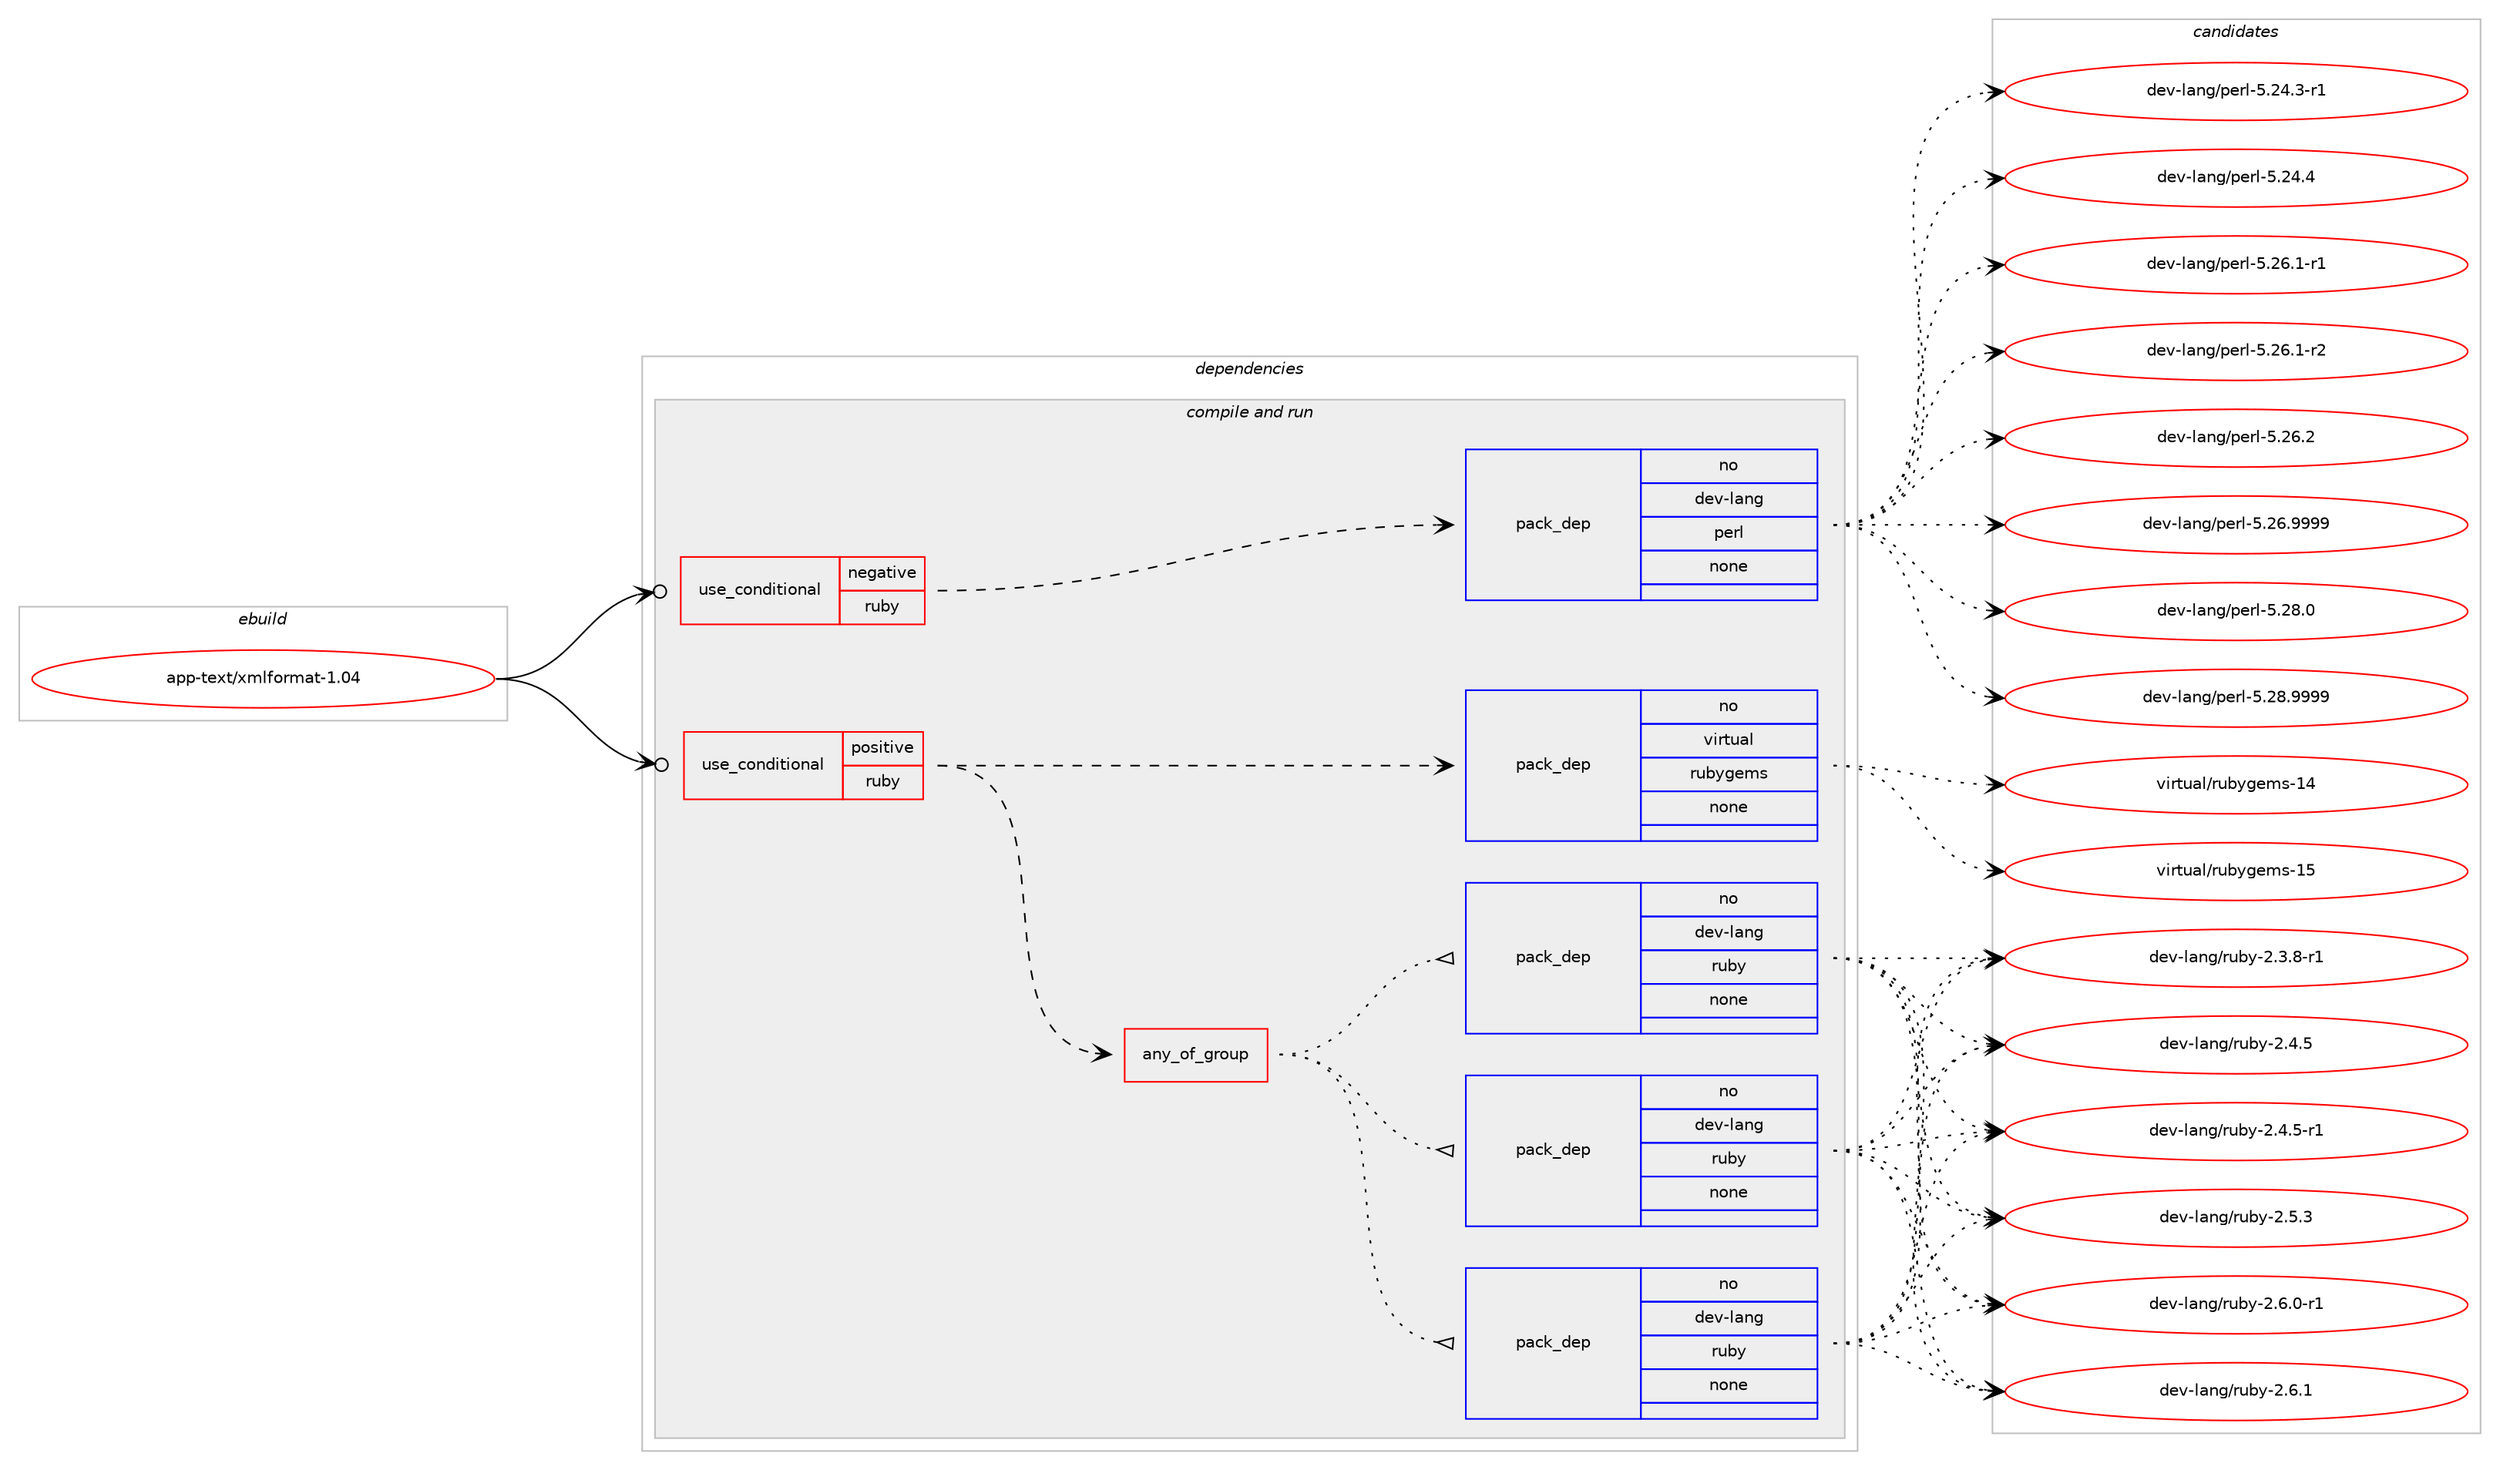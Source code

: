 digraph prolog {

# *************
# Graph options
# *************

newrank=true;
concentrate=true;
compound=true;
graph [rankdir=LR,fontname=Helvetica,fontsize=10,ranksep=1.5];#, ranksep=2.5, nodesep=0.2];
edge  [arrowhead=vee];
node  [fontname=Helvetica,fontsize=10];

# **********
# The ebuild
# **********

subgraph cluster_leftcol {
color=gray;
rank=same;
label=<<i>ebuild</i>>;
id [label="app-text/xmlformat-1.04", color=red, width=4, href="../app-text/xmlformat-1.04.svg"];
}

# ****************
# The dependencies
# ****************

subgraph cluster_midcol {
color=gray;
label=<<i>dependencies</i>>;
subgraph cluster_compile {
fillcolor="#eeeeee";
style=filled;
label=<<i>compile</i>>;
}
subgraph cluster_compileandrun {
fillcolor="#eeeeee";
style=filled;
label=<<i>compile and run</i>>;
subgraph cond356334 {
dependency1313566 [label=<<TABLE BORDER="0" CELLBORDER="1" CELLSPACING="0" CELLPADDING="4"><TR><TD ROWSPAN="3" CELLPADDING="10">use_conditional</TD></TR><TR><TD>negative</TD></TR><TR><TD>ruby</TD></TR></TABLE>>, shape=none, color=red];
subgraph pack936659 {
dependency1313567 [label=<<TABLE BORDER="0" CELLBORDER="1" CELLSPACING="0" CELLPADDING="4" WIDTH="220"><TR><TD ROWSPAN="6" CELLPADDING="30">pack_dep</TD></TR><TR><TD WIDTH="110">no</TD></TR><TR><TD>dev-lang</TD></TR><TR><TD>perl</TD></TR><TR><TD>none</TD></TR><TR><TD></TD></TR></TABLE>>, shape=none, color=blue];
}
dependency1313566:e -> dependency1313567:w [weight=20,style="dashed",arrowhead="vee"];
}
id:e -> dependency1313566:w [weight=20,style="solid",arrowhead="odotvee"];
subgraph cond356335 {
dependency1313568 [label=<<TABLE BORDER="0" CELLBORDER="1" CELLSPACING="0" CELLPADDING="4"><TR><TD ROWSPAN="3" CELLPADDING="10">use_conditional</TD></TR><TR><TD>positive</TD></TR><TR><TD>ruby</TD></TR></TABLE>>, shape=none, color=red];
subgraph any20024 {
dependency1313569 [label=<<TABLE BORDER="0" CELLBORDER="1" CELLSPACING="0" CELLPADDING="4"><TR><TD CELLPADDING="10">any_of_group</TD></TR></TABLE>>, shape=none, color=red];subgraph pack936660 {
dependency1313570 [label=<<TABLE BORDER="0" CELLBORDER="1" CELLSPACING="0" CELLPADDING="4" WIDTH="220"><TR><TD ROWSPAN="6" CELLPADDING="30">pack_dep</TD></TR><TR><TD WIDTH="110">no</TD></TR><TR><TD>dev-lang</TD></TR><TR><TD>ruby</TD></TR><TR><TD>none</TD></TR><TR><TD></TD></TR></TABLE>>, shape=none, color=blue];
}
dependency1313569:e -> dependency1313570:w [weight=20,style="dotted",arrowhead="oinv"];
subgraph pack936661 {
dependency1313571 [label=<<TABLE BORDER="0" CELLBORDER="1" CELLSPACING="0" CELLPADDING="4" WIDTH="220"><TR><TD ROWSPAN="6" CELLPADDING="30">pack_dep</TD></TR><TR><TD WIDTH="110">no</TD></TR><TR><TD>dev-lang</TD></TR><TR><TD>ruby</TD></TR><TR><TD>none</TD></TR><TR><TD></TD></TR></TABLE>>, shape=none, color=blue];
}
dependency1313569:e -> dependency1313571:w [weight=20,style="dotted",arrowhead="oinv"];
subgraph pack936662 {
dependency1313572 [label=<<TABLE BORDER="0" CELLBORDER="1" CELLSPACING="0" CELLPADDING="4" WIDTH="220"><TR><TD ROWSPAN="6" CELLPADDING="30">pack_dep</TD></TR><TR><TD WIDTH="110">no</TD></TR><TR><TD>dev-lang</TD></TR><TR><TD>ruby</TD></TR><TR><TD>none</TD></TR><TR><TD></TD></TR></TABLE>>, shape=none, color=blue];
}
dependency1313569:e -> dependency1313572:w [weight=20,style="dotted",arrowhead="oinv"];
}
dependency1313568:e -> dependency1313569:w [weight=20,style="dashed",arrowhead="vee"];
subgraph pack936663 {
dependency1313573 [label=<<TABLE BORDER="0" CELLBORDER="1" CELLSPACING="0" CELLPADDING="4" WIDTH="220"><TR><TD ROWSPAN="6" CELLPADDING="30">pack_dep</TD></TR><TR><TD WIDTH="110">no</TD></TR><TR><TD>virtual</TD></TR><TR><TD>rubygems</TD></TR><TR><TD>none</TD></TR><TR><TD></TD></TR></TABLE>>, shape=none, color=blue];
}
dependency1313568:e -> dependency1313573:w [weight=20,style="dashed",arrowhead="vee"];
}
id:e -> dependency1313568:w [weight=20,style="solid",arrowhead="odotvee"];
}
subgraph cluster_run {
fillcolor="#eeeeee";
style=filled;
label=<<i>run</i>>;
}
}

# **************
# The candidates
# **************

subgraph cluster_choices {
rank=same;
color=gray;
label=<<i>candidates</i>>;

subgraph choice936659 {
color=black;
nodesep=1;
choice100101118451089711010347112101114108455346505246514511449 [label="dev-lang/perl-5.24.3-r1", color=red, width=4,href="../dev-lang/perl-5.24.3-r1.svg"];
choice10010111845108971101034711210111410845534650524652 [label="dev-lang/perl-5.24.4", color=red, width=4,href="../dev-lang/perl-5.24.4.svg"];
choice100101118451089711010347112101114108455346505446494511449 [label="dev-lang/perl-5.26.1-r1", color=red, width=4,href="../dev-lang/perl-5.26.1-r1.svg"];
choice100101118451089711010347112101114108455346505446494511450 [label="dev-lang/perl-5.26.1-r2", color=red, width=4,href="../dev-lang/perl-5.26.1-r2.svg"];
choice10010111845108971101034711210111410845534650544650 [label="dev-lang/perl-5.26.2", color=red, width=4,href="../dev-lang/perl-5.26.2.svg"];
choice10010111845108971101034711210111410845534650544657575757 [label="dev-lang/perl-5.26.9999", color=red, width=4,href="../dev-lang/perl-5.26.9999.svg"];
choice10010111845108971101034711210111410845534650564648 [label="dev-lang/perl-5.28.0", color=red, width=4,href="../dev-lang/perl-5.28.0.svg"];
choice10010111845108971101034711210111410845534650564657575757 [label="dev-lang/perl-5.28.9999", color=red, width=4,href="../dev-lang/perl-5.28.9999.svg"];
dependency1313567:e -> choice100101118451089711010347112101114108455346505246514511449:w [style=dotted,weight="100"];
dependency1313567:e -> choice10010111845108971101034711210111410845534650524652:w [style=dotted,weight="100"];
dependency1313567:e -> choice100101118451089711010347112101114108455346505446494511449:w [style=dotted,weight="100"];
dependency1313567:e -> choice100101118451089711010347112101114108455346505446494511450:w [style=dotted,weight="100"];
dependency1313567:e -> choice10010111845108971101034711210111410845534650544650:w [style=dotted,weight="100"];
dependency1313567:e -> choice10010111845108971101034711210111410845534650544657575757:w [style=dotted,weight="100"];
dependency1313567:e -> choice10010111845108971101034711210111410845534650564648:w [style=dotted,weight="100"];
dependency1313567:e -> choice10010111845108971101034711210111410845534650564657575757:w [style=dotted,weight="100"];
}
subgraph choice936660 {
color=black;
nodesep=1;
choice100101118451089711010347114117981214550465146564511449 [label="dev-lang/ruby-2.3.8-r1", color=red, width=4,href="../dev-lang/ruby-2.3.8-r1.svg"];
choice10010111845108971101034711411798121455046524653 [label="dev-lang/ruby-2.4.5", color=red, width=4,href="../dev-lang/ruby-2.4.5.svg"];
choice100101118451089711010347114117981214550465246534511449 [label="dev-lang/ruby-2.4.5-r1", color=red, width=4,href="../dev-lang/ruby-2.4.5-r1.svg"];
choice10010111845108971101034711411798121455046534651 [label="dev-lang/ruby-2.5.3", color=red, width=4,href="../dev-lang/ruby-2.5.3.svg"];
choice100101118451089711010347114117981214550465446484511449 [label="dev-lang/ruby-2.6.0-r1", color=red, width=4,href="../dev-lang/ruby-2.6.0-r1.svg"];
choice10010111845108971101034711411798121455046544649 [label="dev-lang/ruby-2.6.1", color=red, width=4,href="../dev-lang/ruby-2.6.1.svg"];
dependency1313570:e -> choice100101118451089711010347114117981214550465146564511449:w [style=dotted,weight="100"];
dependency1313570:e -> choice10010111845108971101034711411798121455046524653:w [style=dotted,weight="100"];
dependency1313570:e -> choice100101118451089711010347114117981214550465246534511449:w [style=dotted,weight="100"];
dependency1313570:e -> choice10010111845108971101034711411798121455046534651:w [style=dotted,weight="100"];
dependency1313570:e -> choice100101118451089711010347114117981214550465446484511449:w [style=dotted,weight="100"];
dependency1313570:e -> choice10010111845108971101034711411798121455046544649:w [style=dotted,weight="100"];
}
subgraph choice936661 {
color=black;
nodesep=1;
choice100101118451089711010347114117981214550465146564511449 [label="dev-lang/ruby-2.3.8-r1", color=red, width=4,href="../dev-lang/ruby-2.3.8-r1.svg"];
choice10010111845108971101034711411798121455046524653 [label="dev-lang/ruby-2.4.5", color=red, width=4,href="../dev-lang/ruby-2.4.5.svg"];
choice100101118451089711010347114117981214550465246534511449 [label="dev-lang/ruby-2.4.5-r1", color=red, width=4,href="../dev-lang/ruby-2.4.5-r1.svg"];
choice10010111845108971101034711411798121455046534651 [label="dev-lang/ruby-2.5.3", color=red, width=4,href="../dev-lang/ruby-2.5.3.svg"];
choice100101118451089711010347114117981214550465446484511449 [label="dev-lang/ruby-2.6.0-r1", color=red, width=4,href="../dev-lang/ruby-2.6.0-r1.svg"];
choice10010111845108971101034711411798121455046544649 [label="dev-lang/ruby-2.6.1", color=red, width=4,href="../dev-lang/ruby-2.6.1.svg"];
dependency1313571:e -> choice100101118451089711010347114117981214550465146564511449:w [style=dotted,weight="100"];
dependency1313571:e -> choice10010111845108971101034711411798121455046524653:w [style=dotted,weight="100"];
dependency1313571:e -> choice100101118451089711010347114117981214550465246534511449:w [style=dotted,weight="100"];
dependency1313571:e -> choice10010111845108971101034711411798121455046534651:w [style=dotted,weight="100"];
dependency1313571:e -> choice100101118451089711010347114117981214550465446484511449:w [style=dotted,weight="100"];
dependency1313571:e -> choice10010111845108971101034711411798121455046544649:w [style=dotted,weight="100"];
}
subgraph choice936662 {
color=black;
nodesep=1;
choice100101118451089711010347114117981214550465146564511449 [label="dev-lang/ruby-2.3.8-r1", color=red, width=4,href="../dev-lang/ruby-2.3.8-r1.svg"];
choice10010111845108971101034711411798121455046524653 [label="dev-lang/ruby-2.4.5", color=red, width=4,href="../dev-lang/ruby-2.4.5.svg"];
choice100101118451089711010347114117981214550465246534511449 [label="dev-lang/ruby-2.4.5-r1", color=red, width=4,href="../dev-lang/ruby-2.4.5-r1.svg"];
choice10010111845108971101034711411798121455046534651 [label="dev-lang/ruby-2.5.3", color=red, width=4,href="../dev-lang/ruby-2.5.3.svg"];
choice100101118451089711010347114117981214550465446484511449 [label="dev-lang/ruby-2.6.0-r1", color=red, width=4,href="../dev-lang/ruby-2.6.0-r1.svg"];
choice10010111845108971101034711411798121455046544649 [label="dev-lang/ruby-2.6.1", color=red, width=4,href="../dev-lang/ruby-2.6.1.svg"];
dependency1313572:e -> choice100101118451089711010347114117981214550465146564511449:w [style=dotted,weight="100"];
dependency1313572:e -> choice10010111845108971101034711411798121455046524653:w [style=dotted,weight="100"];
dependency1313572:e -> choice100101118451089711010347114117981214550465246534511449:w [style=dotted,weight="100"];
dependency1313572:e -> choice10010111845108971101034711411798121455046534651:w [style=dotted,weight="100"];
dependency1313572:e -> choice100101118451089711010347114117981214550465446484511449:w [style=dotted,weight="100"];
dependency1313572:e -> choice10010111845108971101034711411798121455046544649:w [style=dotted,weight="100"];
}
subgraph choice936663 {
color=black;
nodesep=1;
choice118105114116117971084711411798121103101109115454952 [label="virtual/rubygems-14", color=red, width=4,href="../virtual/rubygems-14.svg"];
choice118105114116117971084711411798121103101109115454953 [label="virtual/rubygems-15", color=red, width=4,href="../virtual/rubygems-15.svg"];
dependency1313573:e -> choice118105114116117971084711411798121103101109115454952:w [style=dotted,weight="100"];
dependency1313573:e -> choice118105114116117971084711411798121103101109115454953:w [style=dotted,weight="100"];
}
}

}
